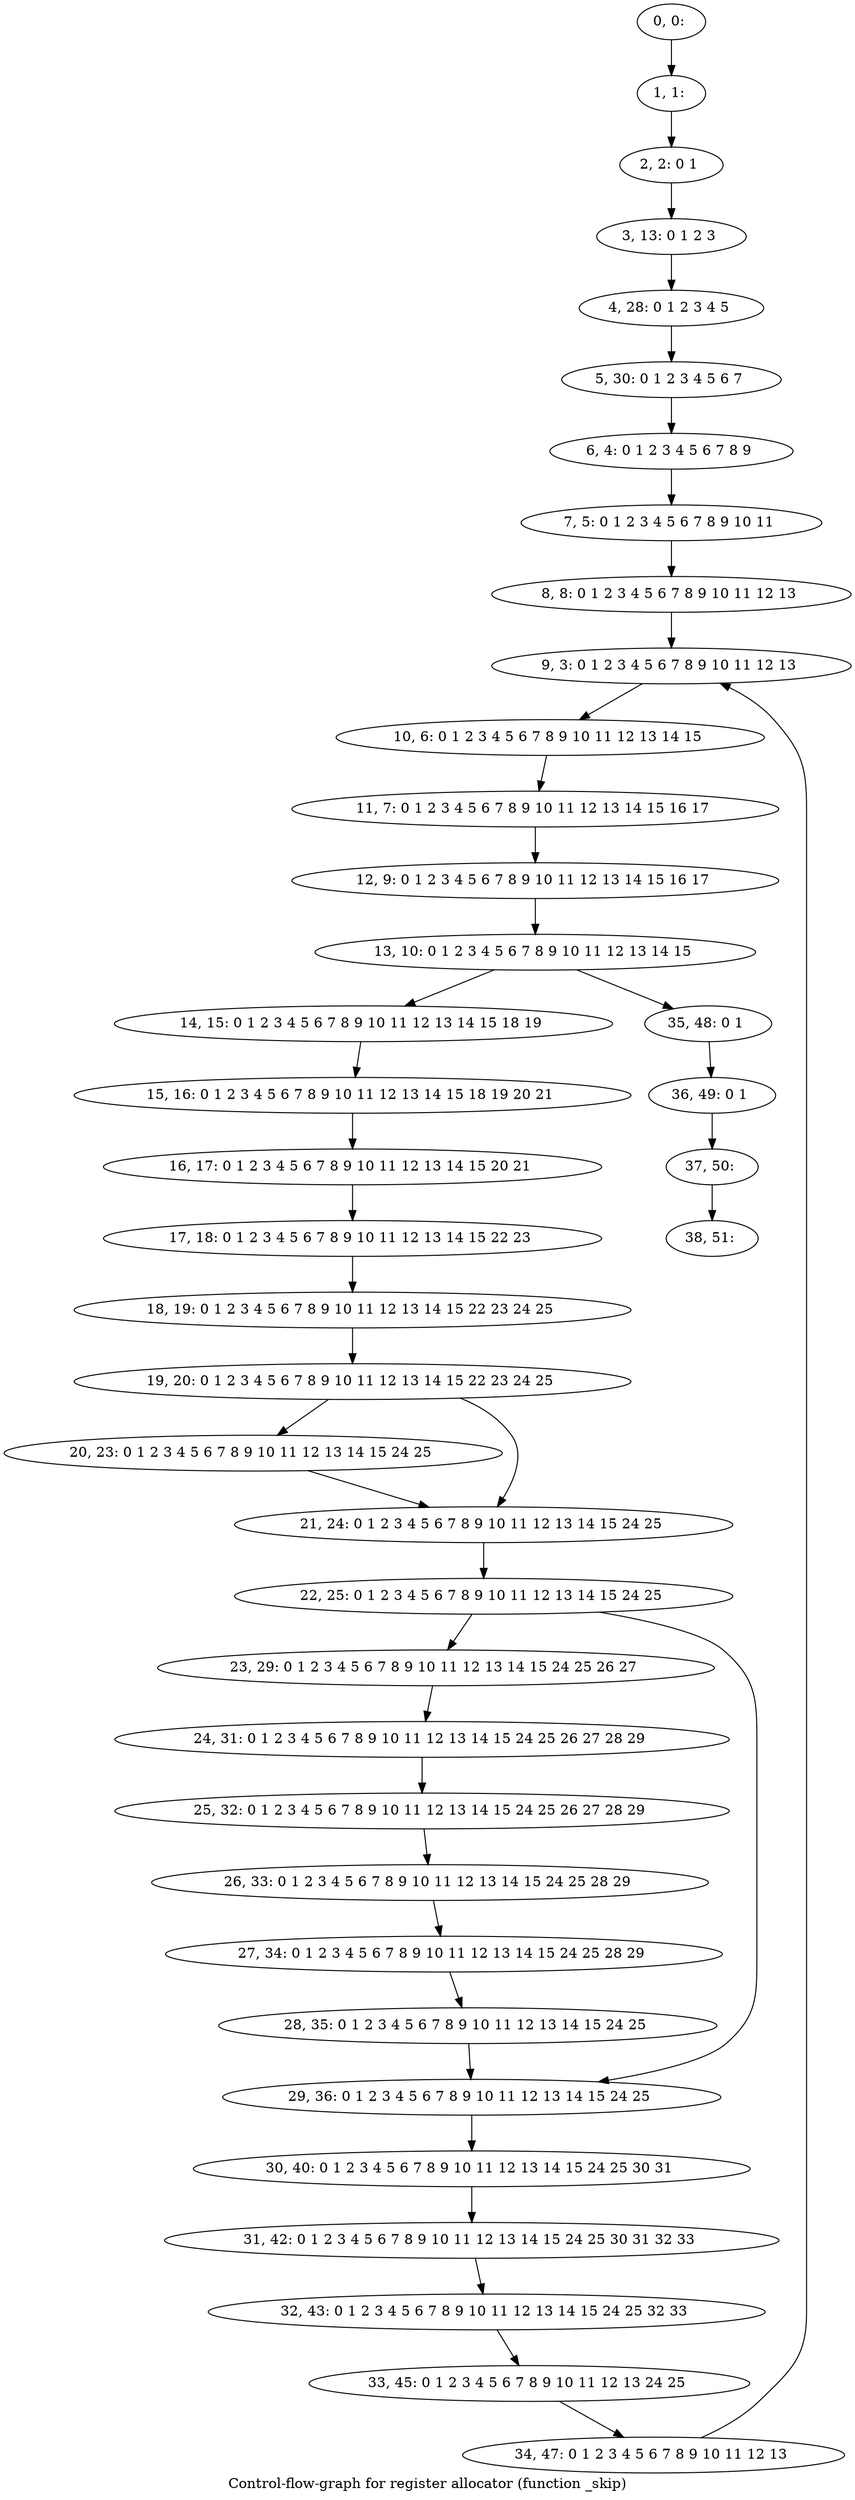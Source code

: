 digraph G {
graph [label="Control-flow-graph for register allocator (function _skip)"]
0[label="0, 0: "];
1[label="1, 1: "];
2[label="2, 2: 0 1 "];
3[label="3, 13: 0 1 2 3 "];
4[label="4, 28: 0 1 2 3 4 5 "];
5[label="5, 30: 0 1 2 3 4 5 6 7 "];
6[label="6, 4: 0 1 2 3 4 5 6 7 8 9 "];
7[label="7, 5: 0 1 2 3 4 5 6 7 8 9 10 11 "];
8[label="8, 8: 0 1 2 3 4 5 6 7 8 9 10 11 12 13 "];
9[label="9, 3: 0 1 2 3 4 5 6 7 8 9 10 11 12 13 "];
10[label="10, 6: 0 1 2 3 4 5 6 7 8 9 10 11 12 13 14 15 "];
11[label="11, 7: 0 1 2 3 4 5 6 7 8 9 10 11 12 13 14 15 16 17 "];
12[label="12, 9: 0 1 2 3 4 5 6 7 8 9 10 11 12 13 14 15 16 17 "];
13[label="13, 10: 0 1 2 3 4 5 6 7 8 9 10 11 12 13 14 15 "];
14[label="14, 15: 0 1 2 3 4 5 6 7 8 9 10 11 12 13 14 15 18 19 "];
15[label="15, 16: 0 1 2 3 4 5 6 7 8 9 10 11 12 13 14 15 18 19 20 21 "];
16[label="16, 17: 0 1 2 3 4 5 6 7 8 9 10 11 12 13 14 15 20 21 "];
17[label="17, 18: 0 1 2 3 4 5 6 7 8 9 10 11 12 13 14 15 22 23 "];
18[label="18, 19: 0 1 2 3 4 5 6 7 8 9 10 11 12 13 14 15 22 23 24 25 "];
19[label="19, 20: 0 1 2 3 4 5 6 7 8 9 10 11 12 13 14 15 22 23 24 25 "];
20[label="20, 23: 0 1 2 3 4 5 6 7 8 9 10 11 12 13 14 15 24 25 "];
21[label="21, 24: 0 1 2 3 4 5 6 7 8 9 10 11 12 13 14 15 24 25 "];
22[label="22, 25: 0 1 2 3 4 5 6 7 8 9 10 11 12 13 14 15 24 25 "];
23[label="23, 29: 0 1 2 3 4 5 6 7 8 9 10 11 12 13 14 15 24 25 26 27 "];
24[label="24, 31: 0 1 2 3 4 5 6 7 8 9 10 11 12 13 14 15 24 25 26 27 28 29 "];
25[label="25, 32: 0 1 2 3 4 5 6 7 8 9 10 11 12 13 14 15 24 25 26 27 28 29 "];
26[label="26, 33: 0 1 2 3 4 5 6 7 8 9 10 11 12 13 14 15 24 25 28 29 "];
27[label="27, 34: 0 1 2 3 4 5 6 7 8 9 10 11 12 13 14 15 24 25 28 29 "];
28[label="28, 35: 0 1 2 3 4 5 6 7 8 9 10 11 12 13 14 15 24 25 "];
29[label="29, 36: 0 1 2 3 4 5 6 7 8 9 10 11 12 13 14 15 24 25 "];
30[label="30, 40: 0 1 2 3 4 5 6 7 8 9 10 11 12 13 14 15 24 25 30 31 "];
31[label="31, 42: 0 1 2 3 4 5 6 7 8 9 10 11 12 13 14 15 24 25 30 31 32 33 "];
32[label="32, 43: 0 1 2 3 4 5 6 7 8 9 10 11 12 13 14 15 24 25 32 33 "];
33[label="33, 45: 0 1 2 3 4 5 6 7 8 9 10 11 12 13 24 25 "];
34[label="34, 47: 0 1 2 3 4 5 6 7 8 9 10 11 12 13 "];
35[label="35, 48: 0 1 "];
36[label="36, 49: 0 1 "];
37[label="37, 50: "];
38[label="38, 51: "];
0->1 ;
1->2 ;
2->3 ;
3->4 ;
4->5 ;
5->6 ;
6->7 ;
7->8 ;
8->9 ;
9->10 ;
10->11 ;
11->12 ;
12->13 ;
13->14 ;
13->35 ;
14->15 ;
15->16 ;
16->17 ;
17->18 ;
18->19 ;
19->20 ;
19->21 ;
20->21 ;
21->22 ;
22->23 ;
22->29 ;
23->24 ;
24->25 ;
25->26 ;
26->27 ;
27->28 ;
28->29 ;
29->30 ;
30->31 ;
31->32 ;
32->33 ;
33->34 ;
34->9 ;
35->36 ;
36->37 ;
37->38 ;
}
